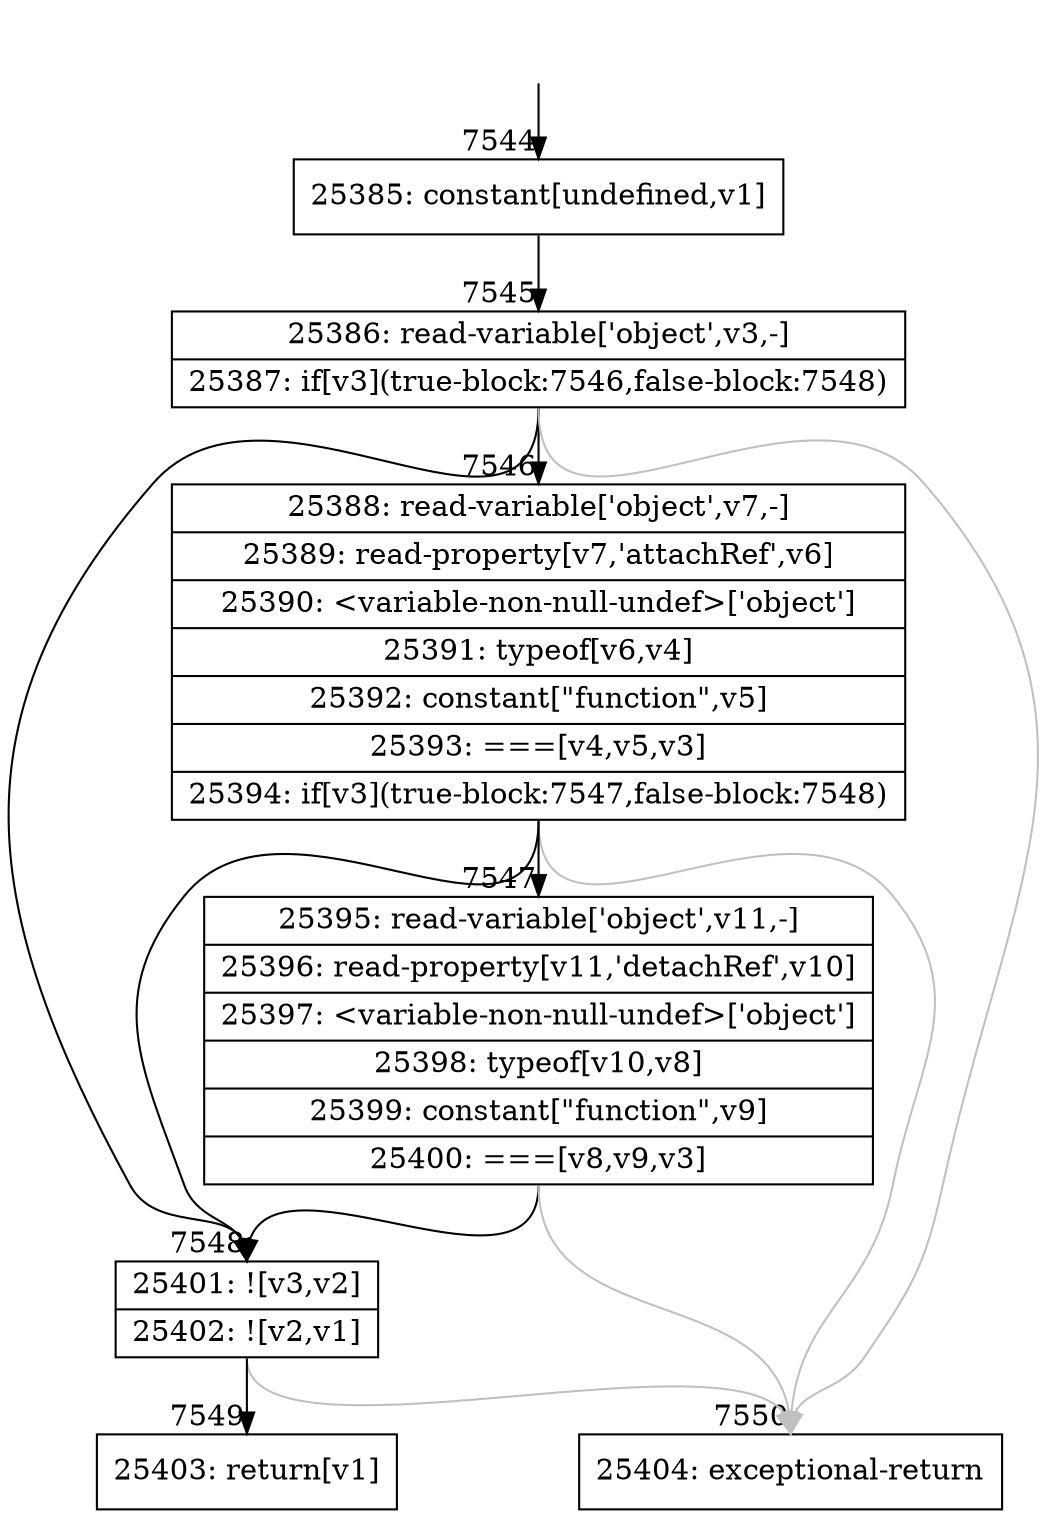 digraph {
rankdir="TD"
BB_entry527[shape=none,label=""];
BB_entry527 -> BB7544 [tailport=s, headport=n, headlabel="    7544"]
BB7544 [shape=record label="{25385: constant[undefined,v1]}" ] 
BB7544 -> BB7545 [tailport=s, headport=n, headlabel="      7545"]
BB7545 [shape=record label="{25386: read-variable['object',v3,-]|25387: if[v3](true-block:7546,false-block:7548)}" ] 
BB7545 -> BB7548 [tailport=s, headport=n, headlabel="      7548"]
BB7545 -> BB7546 [tailport=s, headport=n, headlabel="      7546"]
BB7545 -> BB7550 [tailport=s, headport=n, color=gray, headlabel="      7550"]
BB7546 [shape=record label="{25388: read-variable['object',v7,-]|25389: read-property[v7,'attachRef',v6]|25390: \<variable-non-null-undef\>['object']|25391: typeof[v6,v4]|25392: constant[\"function\",v5]|25393: ===[v4,v5,v3]|25394: if[v3](true-block:7547,false-block:7548)}" ] 
BB7546 -> BB7548 [tailport=s, headport=n]
BB7546 -> BB7547 [tailport=s, headport=n, headlabel="      7547"]
BB7546 -> BB7550 [tailport=s, headport=n, color=gray]
BB7547 [shape=record label="{25395: read-variable['object',v11,-]|25396: read-property[v11,'detachRef',v10]|25397: \<variable-non-null-undef\>['object']|25398: typeof[v10,v8]|25399: constant[\"function\",v9]|25400: ===[v8,v9,v3]}" ] 
BB7547 -> BB7548 [tailport=s, headport=n]
BB7547 -> BB7550 [tailport=s, headport=n, color=gray]
BB7548 [shape=record label="{25401: ![v3,v2]|25402: ![v2,v1]}" ] 
BB7548 -> BB7549 [tailport=s, headport=n, headlabel="      7549"]
BB7548 -> BB7550 [tailport=s, headport=n, color=gray]
BB7549 [shape=record label="{25403: return[v1]}" ] 
BB7550 [shape=record label="{25404: exceptional-return}" ] 
//#$~ 13303
}
